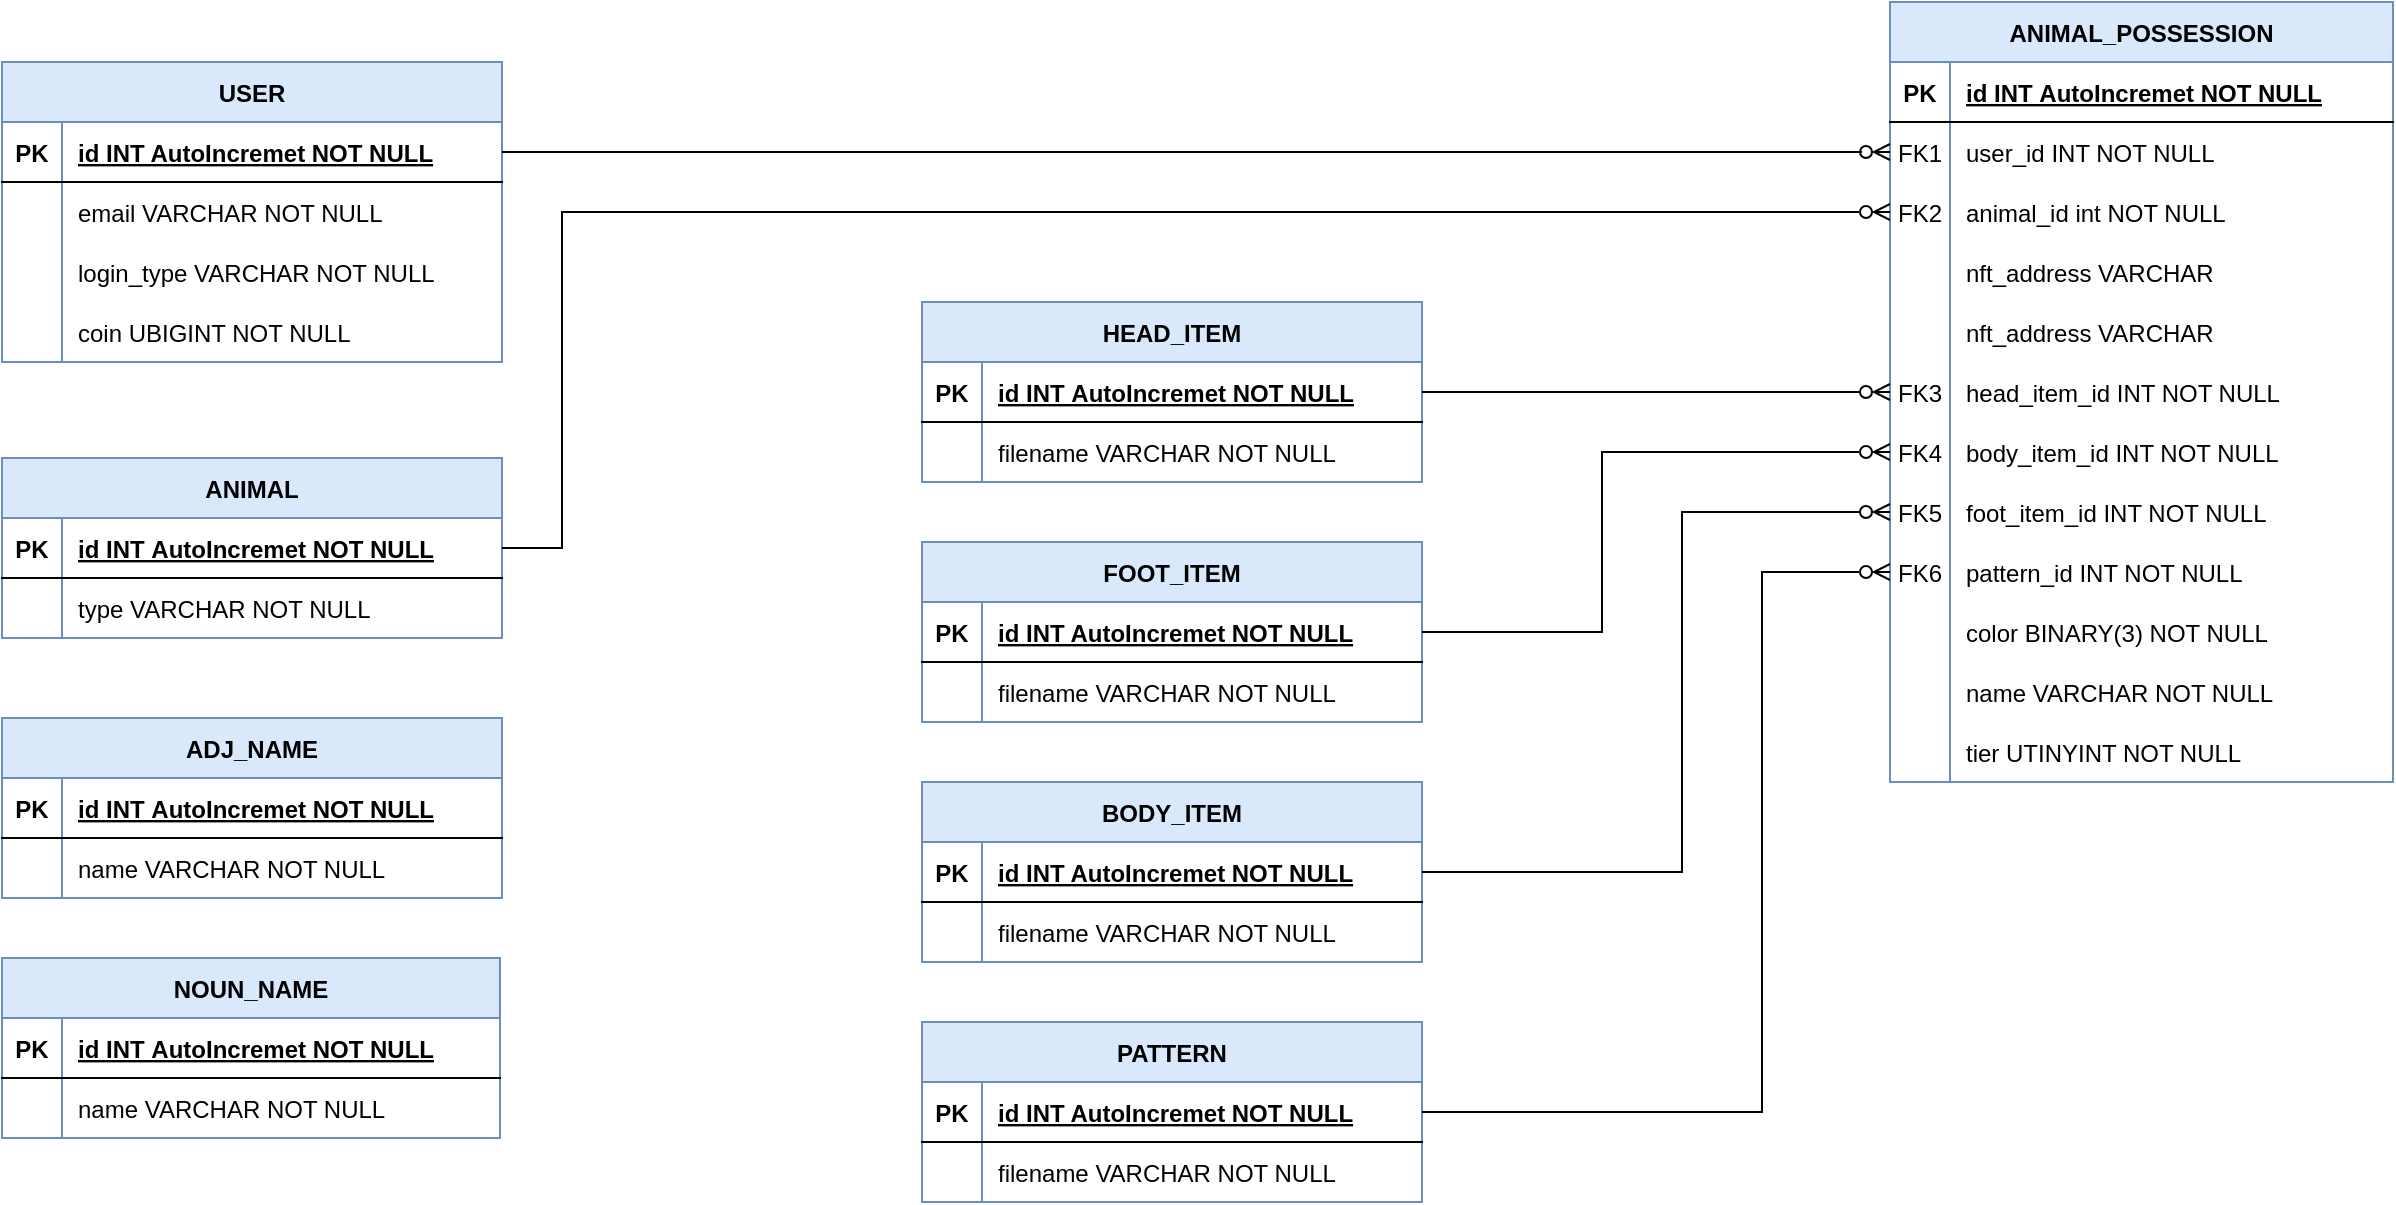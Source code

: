 <mxfile version="17.4.0" type="github">
  <diagram id="R2lEEEUBdFMjLlhIrx00" name="Page-1">
    <mxGraphModel dx="1666" dy="692" grid="1" gridSize="10" guides="1" tooltips="1" connect="1" arrows="1" fold="1" page="1" pageScale="1" pageWidth="850" pageHeight="1100" background="#ffffff" math="0" shadow="0" extFonts="Permanent Marker^https://fonts.googleapis.com/css?family=Permanent+Marker">
      <root>
        <mxCell id="0" />
        <mxCell id="1" parent="0" />
        <mxCell id="C-vyLk0tnHw3VtMMgP7b-2" value="ANIMAL" style="shape=table;startSize=30;container=1;collapsible=1;childLayout=tableLayout;fixedRows=1;rowLines=0;fontStyle=1;align=center;resizeLast=1;fillColor=#dae8fc;strokeColor=#6c8ebf;" parent="1" vertex="1">
          <mxGeometry x="80" y="318" width="250" height="90" as="geometry" />
        </mxCell>
        <mxCell id="C-vyLk0tnHw3VtMMgP7b-3" value="" style="shape=partialRectangle;collapsible=0;dropTarget=0;pointerEvents=0;fillColor=none;points=[[0,0.5],[1,0.5]];portConstraint=eastwest;top=0;left=0;right=0;bottom=1;" parent="C-vyLk0tnHw3VtMMgP7b-2" vertex="1">
          <mxGeometry y="30" width="250" height="30" as="geometry" />
        </mxCell>
        <mxCell id="C-vyLk0tnHw3VtMMgP7b-4" value="PK" style="shape=partialRectangle;overflow=hidden;connectable=0;fillColor=none;top=0;left=0;bottom=0;right=0;fontStyle=1;" parent="C-vyLk0tnHw3VtMMgP7b-3" vertex="1">
          <mxGeometry width="30" height="30" as="geometry">
            <mxRectangle width="30" height="30" as="alternateBounds" />
          </mxGeometry>
        </mxCell>
        <mxCell id="C-vyLk0tnHw3VtMMgP7b-5" value="id INT AutoIncremet NOT NULL" style="shape=partialRectangle;overflow=hidden;connectable=0;fillColor=none;top=0;left=0;bottom=0;right=0;align=left;spacingLeft=6;fontStyle=5;" parent="C-vyLk0tnHw3VtMMgP7b-3" vertex="1">
          <mxGeometry x="30" width="220" height="30" as="geometry">
            <mxRectangle width="220" height="30" as="alternateBounds" />
          </mxGeometry>
        </mxCell>
        <mxCell id="C-vyLk0tnHw3VtMMgP7b-6" value="" style="shape=partialRectangle;collapsible=0;dropTarget=0;pointerEvents=0;fillColor=none;points=[[0,0.5],[1,0.5]];portConstraint=eastwest;top=0;left=0;right=0;bottom=0;" parent="C-vyLk0tnHw3VtMMgP7b-2" vertex="1">
          <mxGeometry y="60" width="250" height="30" as="geometry" />
        </mxCell>
        <mxCell id="C-vyLk0tnHw3VtMMgP7b-7" value="" style="shape=partialRectangle;overflow=hidden;connectable=0;fillColor=none;top=0;left=0;bottom=0;right=0;" parent="C-vyLk0tnHw3VtMMgP7b-6" vertex="1">
          <mxGeometry width="30" height="30" as="geometry">
            <mxRectangle width="30" height="30" as="alternateBounds" />
          </mxGeometry>
        </mxCell>
        <mxCell id="C-vyLk0tnHw3VtMMgP7b-8" value="type VARCHAR NOT NULL" style="shape=partialRectangle;overflow=hidden;connectable=0;fillColor=none;top=0;left=0;bottom=0;right=0;align=left;spacingLeft=6;" parent="C-vyLk0tnHw3VtMMgP7b-6" vertex="1">
          <mxGeometry x="30" width="220" height="30" as="geometry">
            <mxRectangle width="220" height="30" as="alternateBounds" />
          </mxGeometry>
        </mxCell>
        <mxCell id="C-vyLk0tnHw3VtMMgP7b-13" value="ANIMAL_POSSESSION" style="shape=table;startSize=30;container=1;collapsible=1;childLayout=tableLayout;fixedRows=1;rowLines=0;fontStyle=1;align=center;resizeLast=1;fillColor=#dae8fc;strokeColor=#6c8ebf;" parent="1" vertex="1">
          <mxGeometry x="1024" y="90" width="251.5" height="390" as="geometry" />
        </mxCell>
        <mxCell id="C-vyLk0tnHw3VtMMgP7b-14" value="" style="shape=partialRectangle;collapsible=0;dropTarget=0;pointerEvents=0;fillColor=none;points=[[0,0.5],[1,0.5]];portConstraint=eastwest;top=0;left=0;right=0;bottom=1;" parent="C-vyLk0tnHw3VtMMgP7b-13" vertex="1">
          <mxGeometry y="30" width="251.5" height="30" as="geometry" />
        </mxCell>
        <mxCell id="C-vyLk0tnHw3VtMMgP7b-15" value="PK" style="shape=partialRectangle;overflow=hidden;connectable=0;fillColor=none;top=0;left=0;bottom=0;right=0;fontStyle=1;" parent="C-vyLk0tnHw3VtMMgP7b-14" vertex="1">
          <mxGeometry width="30" height="30" as="geometry">
            <mxRectangle width="30" height="30" as="alternateBounds" />
          </mxGeometry>
        </mxCell>
        <mxCell id="C-vyLk0tnHw3VtMMgP7b-16" value="id INT AutoIncremet NOT NULL" style="shape=partialRectangle;overflow=hidden;connectable=0;fillColor=none;top=0;left=0;bottom=0;right=0;align=left;spacingLeft=6;fontStyle=5;" parent="C-vyLk0tnHw3VtMMgP7b-14" vertex="1">
          <mxGeometry x="30" width="221.5" height="30" as="geometry">
            <mxRectangle width="221.5" height="30" as="alternateBounds" />
          </mxGeometry>
        </mxCell>
        <mxCell id="C-vyLk0tnHw3VtMMgP7b-17" value="" style="shape=partialRectangle;collapsible=0;dropTarget=0;pointerEvents=0;fillColor=none;points=[[0,0.5],[1,0.5]];portConstraint=eastwest;top=0;left=0;right=0;bottom=0;" parent="C-vyLk0tnHw3VtMMgP7b-13" vertex="1">
          <mxGeometry y="60" width="251.5" height="30" as="geometry" />
        </mxCell>
        <mxCell id="C-vyLk0tnHw3VtMMgP7b-18" value="FK1" style="shape=partialRectangle;overflow=hidden;connectable=0;fillColor=none;top=0;left=0;bottom=0;right=0;" parent="C-vyLk0tnHw3VtMMgP7b-17" vertex="1">
          <mxGeometry width="30" height="30" as="geometry">
            <mxRectangle width="30" height="30" as="alternateBounds" />
          </mxGeometry>
        </mxCell>
        <mxCell id="C-vyLk0tnHw3VtMMgP7b-19" value="user_id INT NOT NULL" style="shape=partialRectangle;overflow=hidden;connectable=0;fillColor=none;top=0;left=0;bottom=0;right=0;align=left;spacingLeft=6;" parent="C-vyLk0tnHw3VtMMgP7b-17" vertex="1">
          <mxGeometry x="30" width="221.5" height="30" as="geometry">
            <mxRectangle width="221.5" height="30" as="alternateBounds" />
          </mxGeometry>
        </mxCell>
        <mxCell id="C-vyLk0tnHw3VtMMgP7b-20" value="" style="shape=partialRectangle;collapsible=0;dropTarget=0;pointerEvents=0;fillColor=none;points=[[0,0.5],[1,0.5]];portConstraint=eastwest;top=0;left=0;right=0;bottom=0;" parent="C-vyLk0tnHw3VtMMgP7b-13" vertex="1">
          <mxGeometry y="90" width="251.5" height="30" as="geometry" />
        </mxCell>
        <mxCell id="C-vyLk0tnHw3VtMMgP7b-21" value="FK2" style="shape=partialRectangle;overflow=hidden;connectable=0;fillColor=none;top=0;left=0;bottom=0;right=0;" parent="C-vyLk0tnHw3VtMMgP7b-20" vertex="1">
          <mxGeometry width="30" height="30" as="geometry">
            <mxRectangle width="30" height="30" as="alternateBounds" />
          </mxGeometry>
        </mxCell>
        <mxCell id="C-vyLk0tnHw3VtMMgP7b-22" value="animal_id int NOT NULL" style="shape=partialRectangle;overflow=hidden;connectable=0;fillColor=none;top=0;left=0;bottom=0;right=0;align=left;spacingLeft=6;" parent="C-vyLk0tnHw3VtMMgP7b-20" vertex="1">
          <mxGeometry x="30" width="221.5" height="30" as="geometry">
            <mxRectangle width="221.5" height="30" as="alternateBounds" />
          </mxGeometry>
        </mxCell>
        <mxCell id="sEkYHwB2gL95T6LbRW_L-63" value="" style="shape=partialRectangle;collapsible=0;dropTarget=0;pointerEvents=0;fillColor=none;points=[[0,0.5],[1,0.5]];portConstraint=eastwest;top=0;left=0;right=0;bottom=0;" parent="C-vyLk0tnHw3VtMMgP7b-13" vertex="1">
          <mxGeometry y="120" width="251.5" height="30" as="geometry" />
        </mxCell>
        <mxCell id="sEkYHwB2gL95T6LbRW_L-64" value="" style="shape=partialRectangle;overflow=hidden;connectable=0;fillColor=none;top=0;left=0;bottom=0;right=0;" parent="sEkYHwB2gL95T6LbRW_L-63" vertex="1">
          <mxGeometry width="30" height="30" as="geometry">
            <mxRectangle width="30" height="30" as="alternateBounds" />
          </mxGeometry>
        </mxCell>
        <mxCell id="sEkYHwB2gL95T6LbRW_L-65" value="nft_address VARCHAR" style="shape=partialRectangle;overflow=hidden;connectable=0;fillColor=none;top=0;left=0;bottom=0;right=0;align=left;spacingLeft=6;" parent="sEkYHwB2gL95T6LbRW_L-63" vertex="1">
          <mxGeometry x="30" width="221.5" height="30" as="geometry">
            <mxRectangle width="221.5" height="30" as="alternateBounds" />
          </mxGeometry>
        </mxCell>
        <mxCell id="tyTDyUL2SkBd1wy7mBG2-1" value="" style="shape=partialRectangle;collapsible=0;dropTarget=0;pointerEvents=0;fillColor=none;points=[[0,0.5],[1,0.5]];portConstraint=eastwest;top=0;left=0;right=0;bottom=0;" vertex="1" parent="C-vyLk0tnHw3VtMMgP7b-13">
          <mxGeometry y="150" width="251.5" height="30" as="geometry" />
        </mxCell>
        <mxCell id="tyTDyUL2SkBd1wy7mBG2-2" value="" style="shape=partialRectangle;overflow=hidden;connectable=0;fillColor=none;top=0;left=0;bottom=0;right=0;" vertex="1" parent="tyTDyUL2SkBd1wy7mBG2-1">
          <mxGeometry width="30" height="30" as="geometry">
            <mxRectangle width="30" height="30" as="alternateBounds" />
          </mxGeometry>
        </mxCell>
        <mxCell id="tyTDyUL2SkBd1wy7mBG2-3" value="nft_address VARCHAR" style="shape=partialRectangle;overflow=hidden;connectable=0;fillColor=none;top=0;left=0;bottom=0;right=0;align=left;spacingLeft=6;" vertex="1" parent="tyTDyUL2SkBd1wy7mBG2-1">
          <mxGeometry x="30" width="221.5" height="30" as="geometry">
            <mxRectangle width="221.5" height="30" as="alternateBounds" />
          </mxGeometry>
        </mxCell>
        <mxCell id="sEkYHwB2gL95T6LbRW_L-66" value="" style="shape=partialRectangle;collapsible=0;dropTarget=0;pointerEvents=0;fillColor=none;points=[[0,0.5],[1,0.5]];portConstraint=eastwest;top=0;left=0;right=0;bottom=0;" parent="C-vyLk0tnHw3VtMMgP7b-13" vertex="1">
          <mxGeometry y="180" width="251.5" height="30" as="geometry" />
        </mxCell>
        <mxCell id="sEkYHwB2gL95T6LbRW_L-67" value="FK3" style="shape=partialRectangle;overflow=hidden;connectable=0;fillColor=none;top=0;left=0;bottom=0;right=0;" parent="sEkYHwB2gL95T6LbRW_L-66" vertex="1">
          <mxGeometry width="30" height="30" as="geometry">
            <mxRectangle width="30" height="30" as="alternateBounds" />
          </mxGeometry>
        </mxCell>
        <mxCell id="sEkYHwB2gL95T6LbRW_L-68" value="head_item_id INT NOT NULL" style="shape=partialRectangle;overflow=hidden;connectable=0;fillColor=none;top=0;left=0;bottom=0;right=0;align=left;spacingLeft=6;" parent="sEkYHwB2gL95T6LbRW_L-66" vertex="1">
          <mxGeometry x="30" width="221.5" height="30" as="geometry">
            <mxRectangle width="221.5" height="30" as="alternateBounds" />
          </mxGeometry>
        </mxCell>
        <mxCell id="sEkYHwB2gL95T6LbRW_L-69" value="" style="shape=partialRectangle;collapsible=0;dropTarget=0;pointerEvents=0;fillColor=none;points=[[0,0.5],[1,0.5]];portConstraint=eastwest;top=0;left=0;right=0;bottom=0;" parent="C-vyLk0tnHw3VtMMgP7b-13" vertex="1">
          <mxGeometry y="210" width="251.5" height="30" as="geometry" />
        </mxCell>
        <mxCell id="sEkYHwB2gL95T6LbRW_L-70" value="FK4" style="shape=partialRectangle;overflow=hidden;connectable=0;fillColor=none;top=0;left=0;bottom=0;right=0;" parent="sEkYHwB2gL95T6LbRW_L-69" vertex="1">
          <mxGeometry width="30" height="30" as="geometry">
            <mxRectangle width="30" height="30" as="alternateBounds" />
          </mxGeometry>
        </mxCell>
        <mxCell id="sEkYHwB2gL95T6LbRW_L-71" value="body_item_id INT NOT NULL" style="shape=partialRectangle;overflow=hidden;connectable=0;fillColor=none;top=0;left=0;bottom=0;right=0;align=left;spacingLeft=6;" parent="sEkYHwB2gL95T6LbRW_L-69" vertex="1">
          <mxGeometry x="30" width="221.5" height="30" as="geometry">
            <mxRectangle width="221.5" height="30" as="alternateBounds" />
          </mxGeometry>
        </mxCell>
        <mxCell id="sEkYHwB2gL95T6LbRW_L-88" value="" style="shape=partialRectangle;collapsible=0;dropTarget=0;pointerEvents=0;fillColor=none;points=[[0,0.5],[1,0.5]];portConstraint=eastwest;top=0;left=0;right=0;bottom=0;" parent="C-vyLk0tnHw3VtMMgP7b-13" vertex="1">
          <mxGeometry y="240" width="251.5" height="30" as="geometry" />
        </mxCell>
        <mxCell id="sEkYHwB2gL95T6LbRW_L-89" value="FK5" style="shape=partialRectangle;overflow=hidden;connectable=0;fillColor=none;top=0;left=0;bottom=0;right=0;" parent="sEkYHwB2gL95T6LbRW_L-88" vertex="1">
          <mxGeometry width="30" height="30" as="geometry">
            <mxRectangle width="30" height="30" as="alternateBounds" />
          </mxGeometry>
        </mxCell>
        <mxCell id="sEkYHwB2gL95T6LbRW_L-90" value="foot_item_id INT NOT NULL" style="shape=partialRectangle;overflow=hidden;connectable=0;fillColor=none;top=0;left=0;bottom=0;right=0;align=left;spacingLeft=6;" parent="sEkYHwB2gL95T6LbRW_L-88" vertex="1">
          <mxGeometry x="30" width="221.5" height="30" as="geometry">
            <mxRectangle width="221.5" height="30" as="alternateBounds" />
          </mxGeometry>
        </mxCell>
        <mxCell id="sEkYHwB2gL95T6LbRW_L-91" value="" style="shape=partialRectangle;collapsible=0;dropTarget=0;pointerEvents=0;fillColor=none;points=[[0,0.5],[1,0.5]];portConstraint=eastwest;top=0;left=0;right=0;bottom=0;" parent="C-vyLk0tnHw3VtMMgP7b-13" vertex="1">
          <mxGeometry y="270" width="251.5" height="30" as="geometry" />
        </mxCell>
        <mxCell id="sEkYHwB2gL95T6LbRW_L-92" value="FK6" style="shape=partialRectangle;overflow=hidden;connectable=0;fillColor=none;top=0;left=0;bottom=0;right=0;" parent="sEkYHwB2gL95T6LbRW_L-91" vertex="1">
          <mxGeometry width="30" height="30" as="geometry">
            <mxRectangle width="30" height="30" as="alternateBounds" />
          </mxGeometry>
        </mxCell>
        <mxCell id="sEkYHwB2gL95T6LbRW_L-93" value="pattern_id INT NOT NULL" style="shape=partialRectangle;overflow=hidden;connectable=0;fillColor=none;top=0;left=0;bottom=0;right=0;align=left;spacingLeft=6;" parent="sEkYHwB2gL95T6LbRW_L-91" vertex="1">
          <mxGeometry x="30" width="221.5" height="30" as="geometry">
            <mxRectangle width="221.5" height="30" as="alternateBounds" />
          </mxGeometry>
        </mxCell>
        <mxCell id="sEkYHwB2gL95T6LbRW_L-36" value="" style="shape=partialRectangle;collapsible=0;dropTarget=0;pointerEvents=0;fillColor=none;points=[[0,0.5],[1,0.5]];portConstraint=eastwest;top=0;left=0;right=0;bottom=0;" parent="C-vyLk0tnHw3VtMMgP7b-13" vertex="1">
          <mxGeometry y="300" width="251.5" height="30" as="geometry" />
        </mxCell>
        <mxCell id="sEkYHwB2gL95T6LbRW_L-37" value="" style="shape=partialRectangle;overflow=hidden;connectable=0;fillColor=none;top=0;left=0;bottom=0;right=0;" parent="sEkYHwB2gL95T6LbRW_L-36" vertex="1">
          <mxGeometry width="30" height="30" as="geometry">
            <mxRectangle width="30" height="30" as="alternateBounds" />
          </mxGeometry>
        </mxCell>
        <mxCell id="sEkYHwB2gL95T6LbRW_L-38" value="color BINARY(3) NOT NULL" style="shape=partialRectangle;overflow=hidden;connectable=0;fillColor=none;top=0;left=0;bottom=0;right=0;align=left;spacingLeft=6;" parent="sEkYHwB2gL95T6LbRW_L-36" vertex="1">
          <mxGeometry x="30" width="221.5" height="30" as="geometry">
            <mxRectangle width="221.5" height="30" as="alternateBounds" />
          </mxGeometry>
        </mxCell>
        <mxCell id="sEkYHwB2gL95T6LbRW_L-145" value="" style="shape=partialRectangle;collapsible=0;dropTarget=0;pointerEvents=0;fillColor=none;points=[[0,0.5],[1,0.5]];portConstraint=eastwest;top=0;left=0;right=0;bottom=0;" parent="C-vyLk0tnHw3VtMMgP7b-13" vertex="1">
          <mxGeometry y="330" width="251.5" height="30" as="geometry" />
        </mxCell>
        <mxCell id="sEkYHwB2gL95T6LbRW_L-146" value="" style="shape=partialRectangle;overflow=hidden;connectable=0;fillColor=none;top=0;left=0;bottom=0;right=0;" parent="sEkYHwB2gL95T6LbRW_L-145" vertex="1">
          <mxGeometry width="30" height="30" as="geometry">
            <mxRectangle width="30" height="30" as="alternateBounds" />
          </mxGeometry>
        </mxCell>
        <mxCell id="sEkYHwB2gL95T6LbRW_L-147" value="name VARCHAR NOT NULL" style="shape=partialRectangle;overflow=hidden;connectable=0;fillColor=none;top=0;left=0;bottom=0;right=0;align=left;spacingLeft=6;" parent="sEkYHwB2gL95T6LbRW_L-145" vertex="1">
          <mxGeometry x="30" width="221.5" height="30" as="geometry">
            <mxRectangle width="221.5" height="30" as="alternateBounds" />
          </mxGeometry>
        </mxCell>
        <mxCell id="sEkYHwB2gL95T6LbRW_L-148" value="" style="shape=partialRectangle;collapsible=0;dropTarget=0;pointerEvents=0;fillColor=none;points=[[0,0.5],[1,0.5]];portConstraint=eastwest;top=0;left=0;right=0;bottom=0;" parent="C-vyLk0tnHw3VtMMgP7b-13" vertex="1">
          <mxGeometry y="360" width="251.5" height="30" as="geometry" />
        </mxCell>
        <mxCell id="sEkYHwB2gL95T6LbRW_L-149" value="" style="shape=partialRectangle;overflow=hidden;connectable=0;fillColor=none;top=0;left=0;bottom=0;right=0;" parent="sEkYHwB2gL95T6LbRW_L-148" vertex="1">
          <mxGeometry width="30" height="30" as="geometry">
            <mxRectangle width="30" height="30" as="alternateBounds" />
          </mxGeometry>
        </mxCell>
        <mxCell id="sEkYHwB2gL95T6LbRW_L-150" value="tier UTINYINT NOT NULL" style="shape=partialRectangle;overflow=hidden;connectable=0;fillColor=none;top=0;left=0;bottom=0;right=0;align=left;spacingLeft=6;" parent="sEkYHwB2gL95T6LbRW_L-148" vertex="1">
          <mxGeometry x="30" width="221.5" height="30" as="geometry">
            <mxRectangle width="221.5" height="30" as="alternateBounds" />
          </mxGeometry>
        </mxCell>
        <mxCell id="C-vyLk0tnHw3VtMMgP7b-23" value="USER" style="shape=table;startSize=30;container=1;collapsible=1;childLayout=tableLayout;fixedRows=1;rowLines=0;fontStyle=1;align=center;resizeLast=1;fillColor=#dae8fc;strokeColor=#6c8ebf;" parent="1" vertex="1">
          <mxGeometry x="80" y="120" width="250" height="150" as="geometry" />
        </mxCell>
        <mxCell id="C-vyLk0tnHw3VtMMgP7b-24" value="" style="shape=partialRectangle;collapsible=0;dropTarget=0;pointerEvents=0;fillColor=none;points=[[0,0.5],[1,0.5]];portConstraint=eastwest;top=0;left=0;right=0;bottom=1;" parent="C-vyLk0tnHw3VtMMgP7b-23" vertex="1">
          <mxGeometry y="30" width="250" height="30" as="geometry" />
        </mxCell>
        <mxCell id="C-vyLk0tnHw3VtMMgP7b-25" value="PK" style="shape=partialRectangle;overflow=hidden;connectable=0;fillColor=none;top=0;left=0;bottom=0;right=0;fontStyle=1;" parent="C-vyLk0tnHw3VtMMgP7b-24" vertex="1">
          <mxGeometry width="30" height="30" as="geometry">
            <mxRectangle width="30" height="30" as="alternateBounds" />
          </mxGeometry>
        </mxCell>
        <mxCell id="C-vyLk0tnHw3VtMMgP7b-26" value="id INT AutoIncremet NOT NULL" style="shape=partialRectangle;overflow=hidden;connectable=0;fillColor=none;top=0;left=0;bottom=0;right=0;align=left;spacingLeft=6;fontStyle=5;" parent="C-vyLk0tnHw3VtMMgP7b-24" vertex="1">
          <mxGeometry x="30" width="220" height="30" as="geometry">
            <mxRectangle width="220" height="30" as="alternateBounds" />
          </mxGeometry>
        </mxCell>
        <mxCell id="C-vyLk0tnHw3VtMMgP7b-27" value="" style="shape=partialRectangle;collapsible=0;dropTarget=0;pointerEvents=0;fillColor=none;points=[[0,0.5],[1,0.5]];portConstraint=eastwest;top=0;left=0;right=0;bottom=0;" parent="C-vyLk0tnHw3VtMMgP7b-23" vertex="1">
          <mxGeometry y="60" width="250" height="30" as="geometry" />
        </mxCell>
        <mxCell id="C-vyLk0tnHw3VtMMgP7b-28" value="" style="shape=partialRectangle;overflow=hidden;connectable=0;fillColor=none;top=0;left=0;bottom=0;right=0;" parent="C-vyLk0tnHw3VtMMgP7b-27" vertex="1">
          <mxGeometry width="30" height="30" as="geometry">
            <mxRectangle width="30" height="30" as="alternateBounds" />
          </mxGeometry>
        </mxCell>
        <mxCell id="C-vyLk0tnHw3VtMMgP7b-29" value="email VARCHAR NOT NULL" style="shape=partialRectangle;overflow=hidden;connectable=0;fillColor=none;top=0;left=0;bottom=0;right=0;align=left;spacingLeft=6;" parent="C-vyLk0tnHw3VtMMgP7b-27" vertex="1">
          <mxGeometry x="30" width="220" height="30" as="geometry">
            <mxRectangle width="220" height="30" as="alternateBounds" />
          </mxGeometry>
        </mxCell>
        <mxCell id="sEkYHwB2gL95T6LbRW_L-57" value="" style="shape=partialRectangle;collapsible=0;dropTarget=0;pointerEvents=0;fillColor=none;points=[[0,0.5],[1,0.5]];portConstraint=eastwest;top=0;left=0;right=0;bottom=0;" parent="C-vyLk0tnHw3VtMMgP7b-23" vertex="1">
          <mxGeometry y="90" width="250" height="30" as="geometry" />
        </mxCell>
        <mxCell id="sEkYHwB2gL95T6LbRW_L-58" value="" style="shape=partialRectangle;overflow=hidden;connectable=0;fillColor=none;top=0;left=0;bottom=0;right=0;" parent="sEkYHwB2gL95T6LbRW_L-57" vertex="1">
          <mxGeometry width="30" height="30" as="geometry">
            <mxRectangle width="30" height="30" as="alternateBounds" />
          </mxGeometry>
        </mxCell>
        <mxCell id="sEkYHwB2gL95T6LbRW_L-59" value="login_type VARCHAR NOT NULL" style="shape=partialRectangle;overflow=hidden;connectable=0;fillColor=none;top=0;left=0;bottom=0;right=0;align=left;spacingLeft=6;" parent="sEkYHwB2gL95T6LbRW_L-57" vertex="1">
          <mxGeometry x="30" width="220" height="30" as="geometry">
            <mxRectangle width="220" height="30" as="alternateBounds" />
          </mxGeometry>
        </mxCell>
        <mxCell id="sEkYHwB2gL95T6LbRW_L-94" value="" style="shape=partialRectangle;collapsible=0;dropTarget=0;pointerEvents=0;fillColor=none;points=[[0,0.5],[1,0.5]];portConstraint=eastwest;top=0;left=0;right=0;bottom=0;" parent="C-vyLk0tnHw3VtMMgP7b-23" vertex="1">
          <mxGeometry y="120" width="250" height="30" as="geometry" />
        </mxCell>
        <mxCell id="sEkYHwB2gL95T6LbRW_L-95" value="" style="shape=partialRectangle;overflow=hidden;connectable=0;fillColor=none;top=0;left=0;bottom=0;right=0;" parent="sEkYHwB2gL95T6LbRW_L-94" vertex="1">
          <mxGeometry width="30" height="30" as="geometry">
            <mxRectangle width="30" height="30" as="alternateBounds" />
          </mxGeometry>
        </mxCell>
        <mxCell id="sEkYHwB2gL95T6LbRW_L-96" value="coin UBIGINT NOT NULL" style="shape=partialRectangle;overflow=hidden;connectable=0;fillColor=none;top=0;left=0;bottom=0;right=0;align=left;spacingLeft=6;" parent="sEkYHwB2gL95T6LbRW_L-94" vertex="1">
          <mxGeometry x="30" width="220" height="30" as="geometry">
            <mxRectangle width="220" height="30" as="alternateBounds" />
          </mxGeometry>
        </mxCell>
        <mxCell id="sEkYHwB2gL95T6LbRW_L-1" value="HEAD_ITEM" style="shape=table;startSize=30;container=1;collapsible=1;childLayout=tableLayout;fixedRows=1;rowLines=0;fontStyle=1;align=center;resizeLast=1;fillColor=#dae8fc;strokeColor=#6c8ebf;" parent="1" vertex="1">
          <mxGeometry x="540" y="240" width="250" height="90" as="geometry" />
        </mxCell>
        <mxCell id="sEkYHwB2gL95T6LbRW_L-2" value="" style="shape=partialRectangle;collapsible=0;dropTarget=0;pointerEvents=0;fillColor=none;points=[[0,0.5],[1,0.5]];portConstraint=eastwest;top=0;left=0;right=0;bottom=1;" parent="sEkYHwB2gL95T6LbRW_L-1" vertex="1">
          <mxGeometry y="30" width="250" height="30" as="geometry" />
        </mxCell>
        <mxCell id="sEkYHwB2gL95T6LbRW_L-3" value="PK" style="shape=partialRectangle;overflow=hidden;connectable=0;fillColor=none;top=0;left=0;bottom=0;right=0;fontStyle=1;" parent="sEkYHwB2gL95T6LbRW_L-2" vertex="1">
          <mxGeometry width="30" height="30" as="geometry">
            <mxRectangle width="30" height="30" as="alternateBounds" />
          </mxGeometry>
        </mxCell>
        <mxCell id="sEkYHwB2gL95T6LbRW_L-4" value="id INT AutoIncremet NOT NULL" style="shape=partialRectangle;overflow=hidden;connectable=0;fillColor=none;top=0;left=0;bottom=0;right=0;align=left;spacingLeft=6;fontStyle=5;" parent="sEkYHwB2gL95T6LbRW_L-2" vertex="1">
          <mxGeometry x="30" width="220" height="30" as="geometry">
            <mxRectangle width="220" height="30" as="alternateBounds" />
          </mxGeometry>
        </mxCell>
        <mxCell id="sEkYHwB2gL95T6LbRW_L-5" value="" style="shape=partialRectangle;collapsible=0;dropTarget=0;pointerEvents=0;fillColor=none;points=[[0,0.5],[1,0.5]];portConstraint=eastwest;top=0;left=0;right=0;bottom=0;" parent="sEkYHwB2gL95T6LbRW_L-1" vertex="1">
          <mxGeometry y="60" width="250" height="30" as="geometry" />
        </mxCell>
        <mxCell id="sEkYHwB2gL95T6LbRW_L-6" value="" style="shape=partialRectangle;overflow=hidden;connectable=0;fillColor=none;top=0;left=0;bottom=0;right=0;" parent="sEkYHwB2gL95T6LbRW_L-5" vertex="1">
          <mxGeometry width="30" height="30" as="geometry">
            <mxRectangle width="30" height="30" as="alternateBounds" />
          </mxGeometry>
        </mxCell>
        <mxCell id="sEkYHwB2gL95T6LbRW_L-7" value="filename VARCHAR NOT NULL" style="shape=partialRectangle;overflow=hidden;connectable=0;fillColor=none;top=0;left=0;bottom=0;right=0;align=left;spacingLeft=6;" parent="sEkYHwB2gL95T6LbRW_L-5" vertex="1">
          <mxGeometry x="30" width="220" height="30" as="geometry">
            <mxRectangle width="220" height="30" as="alternateBounds" />
          </mxGeometry>
        </mxCell>
        <mxCell id="sEkYHwB2gL95T6LbRW_L-8" value="FOOT_ITEM" style="shape=table;startSize=30;container=1;collapsible=1;childLayout=tableLayout;fixedRows=1;rowLines=0;fontStyle=1;align=center;resizeLast=1;fillColor=#dae8fc;strokeColor=#6c8ebf;" parent="1" vertex="1">
          <mxGeometry x="540" y="360" width="250" height="90" as="geometry" />
        </mxCell>
        <mxCell id="sEkYHwB2gL95T6LbRW_L-9" value="" style="shape=partialRectangle;collapsible=0;dropTarget=0;pointerEvents=0;fillColor=none;points=[[0,0.5],[1,0.5]];portConstraint=eastwest;top=0;left=0;right=0;bottom=1;" parent="sEkYHwB2gL95T6LbRW_L-8" vertex="1">
          <mxGeometry y="30" width="250" height="30" as="geometry" />
        </mxCell>
        <mxCell id="sEkYHwB2gL95T6LbRW_L-10" value="PK" style="shape=partialRectangle;overflow=hidden;connectable=0;fillColor=none;top=0;left=0;bottom=0;right=0;fontStyle=1;" parent="sEkYHwB2gL95T6LbRW_L-9" vertex="1">
          <mxGeometry width="30" height="30" as="geometry">
            <mxRectangle width="30" height="30" as="alternateBounds" />
          </mxGeometry>
        </mxCell>
        <mxCell id="sEkYHwB2gL95T6LbRW_L-11" value="id INT AutoIncremet NOT NULL" style="shape=partialRectangle;overflow=hidden;connectable=0;fillColor=none;top=0;left=0;bottom=0;right=0;align=left;spacingLeft=6;fontStyle=5;" parent="sEkYHwB2gL95T6LbRW_L-9" vertex="1">
          <mxGeometry x="30" width="220" height="30" as="geometry">
            <mxRectangle width="220" height="30" as="alternateBounds" />
          </mxGeometry>
        </mxCell>
        <mxCell id="sEkYHwB2gL95T6LbRW_L-12" value="" style="shape=partialRectangle;collapsible=0;dropTarget=0;pointerEvents=0;fillColor=none;points=[[0,0.5],[1,0.5]];portConstraint=eastwest;top=0;left=0;right=0;bottom=0;" parent="sEkYHwB2gL95T6LbRW_L-8" vertex="1">
          <mxGeometry y="60" width="250" height="30" as="geometry" />
        </mxCell>
        <mxCell id="sEkYHwB2gL95T6LbRW_L-13" value="" style="shape=partialRectangle;overflow=hidden;connectable=0;fillColor=none;top=0;left=0;bottom=0;right=0;" parent="sEkYHwB2gL95T6LbRW_L-12" vertex="1">
          <mxGeometry width="30" height="30" as="geometry">
            <mxRectangle width="30" height="30" as="alternateBounds" />
          </mxGeometry>
        </mxCell>
        <mxCell id="sEkYHwB2gL95T6LbRW_L-14" value="filename VARCHAR NOT NULL" style="shape=partialRectangle;overflow=hidden;connectable=0;fillColor=none;top=0;left=0;bottom=0;right=0;align=left;spacingLeft=6;" parent="sEkYHwB2gL95T6LbRW_L-12" vertex="1">
          <mxGeometry x="30" width="220" height="30" as="geometry">
            <mxRectangle width="220" height="30" as="alternateBounds" />
          </mxGeometry>
        </mxCell>
        <mxCell id="sEkYHwB2gL95T6LbRW_L-15" value="BODY_ITEM" style="shape=table;startSize=30;container=1;collapsible=1;childLayout=tableLayout;fixedRows=1;rowLines=0;fontStyle=1;align=center;resizeLast=1;fillColor=#dae8fc;strokeColor=#6c8ebf;" parent="1" vertex="1">
          <mxGeometry x="540" y="480" width="250" height="90" as="geometry" />
        </mxCell>
        <mxCell id="sEkYHwB2gL95T6LbRW_L-16" value="" style="shape=partialRectangle;collapsible=0;dropTarget=0;pointerEvents=0;fillColor=none;points=[[0,0.5],[1,0.5]];portConstraint=eastwest;top=0;left=0;right=0;bottom=1;" parent="sEkYHwB2gL95T6LbRW_L-15" vertex="1">
          <mxGeometry y="30" width="250" height="30" as="geometry" />
        </mxCell>
        <mxCell id="sEkYHwB2gL95T6LbRW_L-17" value="PK" style="shape=partialRectangle;overflow=hidden;connectable=0;fillColor=none;top=0;left=0;bottom=0;right=0;fontStyle=1;" parent="sEkYHwB2gL95T6LbRW_L-16" vertex="1">
          <mxGeometry width="30" height="30" as="geometry">
            <mxRectangle width="30" height="30" as="alternateBounds" />
          </mxGeometry>
        </mxCell>
        <mxCell id="sEkYHwB2gL95T6LbRW_L-18" value="id INT AutoIncremet NOT NULL" style="shape=partialRectangle;overflow=hidden;connectable=0;fillColor=none;top=0;left=0;bottom=0;right=0;align=left;spacingLeft=6;fontStyle=5;" parent="sEkYHwB2gL95T6LbRW_L-16" vertex="1">
          <mxGeometry x="30" width="220" height="30" as="geometry">
            <mxRectangle width="220" height="30" as="alternateBounds" />
          </mxGeometry>
        </mxCell>
        <mxCell id="sEkYHwB2gL95T6LbRW_L-19" value="" style="shape=partialRectangle;collapsible=0;dropTarget=0;pointerEvents=0;fillColor=none;points=[[0,0.5],[1,0.5]];portConstraint=eastwest;top=0;left=0;right=0;bottom=0;" parent="sEkYHwB2gL95T6LbRW_L-15" vertex="1">
          <mxGeometry y="60" width="250" height="30" as="geometry" />
        </mxCell>
        <mxCell id="sEkYHwB2gL95T6LbRW_L-20" value="" style="shape=partialRectangle;overflow=hidden;connectable=0;fillColor=none;top=0;left=0;bottom=0;right=0;" parent="sEkYHwB2gL95T6LbRW_L-19" vertex="1">
          <mxGeometry width="30" height="30" as="geometry">
            <mxRectangle width="30" height="30" as="alternateBounds" />
          </mxGeometry>
        </mxCell>
        <mxCell id="sEkYHwB2gL95T6LbRW_L-21" value="filename VARCHAR NOT NULL" style="shape=partialRectangle;overflow=hidden;connectable=0;fillColor=none;top=0;left=0;bottom=0;right=0;align=left;spacingLeft=6;" parent="sEkYHwB2gL95T6LbRW_L-19" vertex="1">
          <mxGeometry x="30" width="220" height="30" as="geometry">
            <mxRectangle width="220" height="30" as="alternateBounds" />
          </mxGeometry>
        </mxCell>
        <mxCell id="sEkYHwB2gL95T6LbRW_L-22" value="PATTERN" style="shape=table;startSize=30;container=1;collapsible=1;childLayout=tableLayout;fixedRows=1;rowLines=0;fontStyle=1;align=center;resizeLast=1;fillColor=#dae8fc;strokeColor=#6c8ebf;" parent="1" vertex="1">
          <mxGeometry x="540" y="600" width="250" height="90" as="geometry" />
        </mxCell>
        <mxCell id="sEkYHwB2gL95T6LbRW_L-23" value="" style="shape=partialRectangle;collapsible=0;dropTarget=0;pointerEvents=0;fillColor=none;points=[[0,0.5],[1,0.5]];portConstraint=eastwest;top=0;left=0;right=0;bottom=1;" parent="sEkYHwB2gL95T6LbRW_L-22" vertex="1">
          <mxGeometry y="30" width="250" height="30" as="geometry" />
        </mxCell>
        <mxCell id="sEkYHwB2gL95T6LbRW_L-24" value="PK" style="shape=partialRectangle;overflow=hidden;connectable=0;fillColor=none;top=0;left=0;bottom=0;right=0;fontStyle=1;" parent="sEkYHwB2gL95T6LbRW_L-23" vertex="1">
          <mxGeometry width="30" height="30" as="geometry">
            <mxRectangle width="30" height="30" as="alternateBounds" />
          </mxGeometry>
        </mxCell>
        <mxCell id="sEkYHwB2gL95T6LbRW_L-25" value="id INT AutoIncremet NOT NULL" style="shape=partialRectangle;overflow=hidden;connectable=0;fillColor=none;top=0;left=0;bottom=0;right=0;align=left;spacingLeft=6;fontStyle=5;" parent="sEkYHwB2gL95T6LbRW_L-23" vertex="1">
          <mxGeometry x="30" width="220" height="30" as="geometry">
            <mxRectangle width="220" height="30" as="alternateBounds" />
          </mxGeometry>
        </mxCell>
        <mxCell id="sEkYHwB2gL95T6LbRW_L-26" value="" style="shape=partialRectangle;collapsible=0;dropTarget=0;pointerEvents=0;fillColor=none;points=[[0,0.5],[1,0.5]];portConstraint=eastwest;top=0;left=0;right=0;bottom=0;" parent="sEkYHwB2gL95T6LbRW_L-22" vertex="1">
          <mxGeometry y="60" width="250" height="30" as="geometry" />
        </mxCell>
        <mxCell id="sEkYHwB2gL95T6LbRW_L-27" value="" style="shape=partialRectangle;overflow=hidden;connectable=0;fillColor=none;top=0;left=0;bottom=0;right=0;" parent="sEkYHwB2gL95T6LbRW_L-26" vertex="1">
          <mxGeometry width="30" height="30" as="geometry">
            <mxRectangle width="30" height="30" as="alternateBounds" />
          </mxGeometry>
        </mxCell>
        <mxCell id="sEkYHwB2gL95T6LbRW_L-28" value="filename VARCHAR NOT NULL" style="shape=partialRectangle;overflow=hidden;connectable=0;fillColor=none;top=0;left=0;bottom=0;right=0;align=left;spacingLeft=6;" parent="sEkYHwB2gL95T6LbRW_L-26" vertex="1">
          <mxGeometry x="30" width="220" height="30" as="geometry">
            <mxRectangle width="220" height="30" as="alternateBounds" />
          </mxGeometry>
        </mxCell>
        <mxCell id="sEkYHwB2gL95T6LbRW_L-97" value="ADJ_NAME" style="shape=table;startSize=30;container=1;collapsible=1;childLayout=tableLayout;fixedRows=1;rowLines=0;fontStyle=1;align=center;resizeLast=1;fillColor=#dae8fc;strokeColor=#6c8ebf;" parent="1" vertex="1">
          <mxGeometry x="80" y="448" width="250" height="90" as="geometry" />
        </mxCell>
        <mxCell id="sEkYHwB2gL95T6LbRW_L-98" value="" style="shape=partialRectangle;collapsible=0;dropTarget=0;pointerEvents=0;fillColor=none;points=[[0,0.5],[1,0.5]];portConstraint=eastwest;top=0;left=0;right=0;bottom=1;" parent="sEkYHwB2gL95T6LbRW_L-97" vertex="1">
          <mxGeometry y="30" width="250" height="30" as="geometry" />
        </mxCell>
        <mxCell id="sEkYHwB2gL95T6LbRW_L-99" value="PK" style="shape=partialRectangle;overflow=hidden;connectable=0;fillColor=none;top=0;left=0;bottom=0;right=0;fontStyle=1;" parent="sEkYHwB2gL95T6LbRW_L-98" vertex="1">
          <mxGeometry width="30" height="30" as="geometry">
            <mxRectangle width="30" height="30" as="alternateBounds" />
          </mxGeometry>
        </mxCell>
        <mxCell id="sEkYHwB2gL95T6LbRW_L-100" value="id INT AutoIncremet NOT NULL" style="shape=partialRectangle;overflow=hidden;connectable=0;fillColor=none;top=0;left=0;bottom=0;right=0;align=left;spacingLeft=6;fontStyle=5;" parent="sEkYHwB2gL95T6LbRW_L-98" vertex="1">
          <mxGeometry x="30" width="220" height="30" as="geometry">
            <mxRectangle width="220" height="30" as="alternateBounds" />
          </mxGeometry>
        </mxCell>
        <mxCell id="sEkYHwB2gL95T6LbRW_L-101" value="" style="shape=partialRectangle;collapsible=0;dropTarget=0;pointerEvents=0;fillColor=none;points=[[0,0.5],[1,0.5]];portConstraint=eastwest;top=0;left=0;right=0;bottom=0;" parent="sEkYHwB2gL95T6LbRW_L-97" vertex="1">
          <mxGeometry y="60" width="250" height="30" as="geometry" />
        </mxCell>
        <mxCell id="sEkYHwB2gL95T6LbRW_L-102" value="" style="shape=partialRectangle;overflow=hidden;connectable=0;fillColor=none;top=0;left=0;bottom=0;right=0;" parent="sEkYHwB2gL95T6LbRW_L-101" vertex="1">
          <mxGeometry width="30" height="30" as="geometry">
            <mxRectangle width="30" height="30" as="alternateBounds" />
          </mxGeometry>
        </mxCell>
        <mxCell id="sEkYHwB2gL95T6LbRW_L-103" value="name VARCHAR NOT NULL" style="shape=partialRectangle;overflow=hidden;connectable=0;fillColor=none;top=0;left=0;bottom=0;right=0;align=left;spacingLeft=6;" parent="sEkYHwB2gL95T6LbRW_L-101" vertex="1">
          <mxGeometry x="30" width="220" height="30" as="geometry">
            <mxRectangle width="220" height="30" as="alternateBounds" />
          </mxGeometry>
        </mxCell>
        <mxCell id="sEkYHwB2gL95T6LbRW_L-104" value="NOUN_NAME" style="shape=table;startSize=30;container=1;collapsible=1;childLayout=tableLayout;fixedRows=1;rowLines=0;fontStyle=1;align=center;resizeLast=1;fillColor=#dae8fc;strokeColor=#6c8ebf;" parent="1" vertex="1">
          <mxGeometry x="80" y="568" width="249" height="90" as="geometry" />
        </mxCell>
        <mxCell id="sEkYHwB2gL95T6LbRW_L-105" value="" style="shape=partialRectangle;collapsible=0;dropTarget=0;pointerEvents=0;fillColor=none;points=[[0,0.5],[1,0.5]];portConstraint=eastwest;top=0;left=0;right=0;bottom=1;" parent="sEkYHwB2gL95T6LbRW_L-104" vertex="1">
          <mxGeometry y="30" width="249" height="30" as="geometry" />
        </mxCell>
        <mxCell id="sEkYHwB2gL95T6LbRW_L-106" value="PK" style="shape=partialRectangle;overflow=hidden;connectable=0;fillColor=none;top=0;left=0;bottom=0;right=0;fontStyle=1;" parent="sEkYHwB2gL95T6LbRW_L-105" vertex="1">
          <mxGeometry width="30" height="30" as="geometry">
            <mxRectangle width="30" height="30" as="alternateBounds" />
          </mxGeometry>
        </mxCell>
        <mxCell id="sEkYHwB2gL95T6LbRW_L-107" value="id INT AutoIncremet NOT NULL" style="shape=partialRectangle;overflow=hidden;connectable=0;fillColor=none;top=0;left=0;bottom=0;right=0;align=left;spacingLeft=6;fontStyle=5;" parent="sEkYHwB2gL95T6LbRW_L-105" vertex="1">
          <mxGeometry x="30" width="219" height="30" as="geometry">
            <mxRectangle width="219" height="30" as="alternateBounds" />
          </mxGeometry>
        </mxCell>
        <mxCell id="sEkYHwB2gL95T6LbRW_L-108" value="" style="shape=partialRectangle;collapsible=0;dropTarget=0;pointerEvents=0;fillColor=none;points=[[0,0.5],[1,0.5]];portConstraint=eastwest;top=0;left=0;right=0;bottom=0;" parent="sEkYHwB2gL95T6LbRW_L-104" vertex="1">
          <mxGeometry y="60" width="249" height="30" as="geometry" />
        </mxCell>
        <mxCell id="sEkYHwB2gL95T6LbRW_L-109" value="" style="shape=partialRectangle;overflow=hidden;connectable=0;fillColor=none;top=0;left=0;bottom=0;right=0;" parent="sEkYHwB2gL95T6LbRW_L-108" vertex="1">
          <mxGeometry width="30" height="30" as="geometry">
            <mxRectangle width="30" height="30" as="alternateBounds" />
          </mxGeometry>
        </mxCell>
        <mxCell id="sEkYHwB2gL95T6LbRW_L-110" value="name VARCHAR NOT NULL" style="shape=partialRectangle;overflow=hidden;connectable=0;fillColor=none;top=0;left=0;bottom=0;right=0;align=left;spacingLeft=6;" parent="sEkYHwB2gL95T6LbRW_L-108" vertex="1">
          <mxGeometry x="30" width="219" height="30" as="geometry">
            <mxRectangle width="219" height="30" as="alternateBounds" />
          </mxGeometry>
        </mxCell>
        <mxCell id="sEkYHwB2gL95T6LbRW_L-112" style="edgeStyle=orthogonalEdgeStyle;rounded=0;orthogonalLoop=1;jettySize=auto;html=1;exitX=1;exitY=0.5;exitDx=0;exitDy=0;entryX=0;entryY=0.5;entryDx=0;entryDy=0;endArrow=ERzeroToMany;endFill=0;" parent="1" source="C-vyLk0tnHw3VtMMgP7b-24" target="C-vyLk0tnHw3VtMMgP7b-17" edge="1">
          <mxGeometry relative="1" as="geometry">
            <Array as="points">
              <mxPoint x="1010" y="165" />
              <mxPoint x="1010" y="165" />
            </Array>
          </mxGeometry>
        </mxCell>
        <mxCell id="sEkYHwB2gL95T6LbRW_L-117" style="edgeStyle=orthogonalEdgeStyle;rounded=0;orthogonalLoop=1;jettySize=auto;html=1;exitX=1;exitY=0.5;exitDx=0;exitDy=0;entryX=0;entryY=0.5;entryDx=0;entryDy=0;endArrow=ERzeroToMany;endFill=0;" parent="1" source="sEkYHwB2gL95T6LbRW_L-2" target="sEkYHwB2gL95T6LbRW_L-66" edge="1">
          <mxGeometry relative="1" as="geometry">
            <Array as="points">
              <mxPoint x="830" y="285" />
              <mxPoint x="830" y="285" />
            </Array>
          </mxGeometry>
        </mxCell>
        <mxCell id="sEkYHwB2gL95T6LbRW_L-118" style="edgeStyle=orthogonalEdgeStyle;rounded=0;orthogonalLoop=1;jettySize=auto;html=1;exitX=1;exitY=0.5;exitDx=0;exitDy=0;entryX=0;entryY=0.5;entryDx=0;entryDy=0;endArrow=ERzeroToMany;endFill=0;" parent="1" source="sEkYHwB2gL95T6LbRW_L-9" target="sEkYHwB2gL95T6LbRW_L-69" edge="1">
          <mxGeometry relative="1" as="geometry">
            <Array as="points">
              <mxPoint x="880" y="405" />
              <mxPoint x="880" y="315" />
            </Array>
          </mxGeometry>
        </mxCell>
        <mxCell id="sEkYHwB2gL95T6LbRW_L-119" style="edgeStyle=orthogonalEdgeStyle;rounded=0;orthogonalLoop=1;jettySize=auto;html=1;exitX=1;exitY=0.5;exitDx=0;exitDy=0;endArrow=ERzeroToMany;endFill=0;" parent="1" source="sEkYHwB2gL95T6LbRW_L-16" target="sEkYHwB2gL95T6LbRW_L-88" edge="1">
          <mxGeometry relative="1" as="geometry">
            <Array as="points">
              <mxPoint x="920" y="525" />
              <mxPoint x="920" y="345" />
            </Array>
          </mxGeometry>
        </mxCell>
        <mxCell id="sEkYHwB2gL95T6LbRW_L-120" style="edgeStyle=orthogonalEdgeStyle;rounded=0;orthogonalLoop=1;jettySize=auto;html=1;exitX=1;exitY=0.5;exitDx=0;exitDy=0;entryX=0;entryY=0.5;entryDx=0;entryDy=0;endArrow=ERzeroToMany;endFill=0;" parent="1" source="sEkYHwB2gL95T6LbRW_L-23" target="sEkYHwB2gL95T6LbRW_L-91" edge="1">
          <mxGeometry relative="1" as="geometry">
            <Array as="points">
              <mxPoint x="960" y="645" />
              <mxPoint x="960" y="375" />
            </Array>
          </mxGeometry>
        </mxCell>
        <mxCell id="sEkYHwB2gL95T6LbRW_L-121" style="edgeStyle=orthogonalEdgeStyle;rounded=0;orthogonalLoop=1;jettySize=auto;html=1;exitX=1;exitY=0.5;exitDx=0;exitDy=0;entryX=0;entryY=0.5;entryDx=0;entryDy=0;endArrow=ERzeroToMany;endFill=0;" parent="1" source="C-vyLk0tnHw3VtMMgP7b-3" target="C-vyLk0tnHw3VtMMgP7b-20" edge="1">
          <mxGeometry relative="1" as="geometry">
            <Array as="points">
              <mxPoint x="360" y="363" />
              <mxPoint x="360" y="195" />
            </Array>
          </mxGeometry>
        </mxCell>
      </root>
    </mxGraphModel>
  </diagram>
</mxfile>
